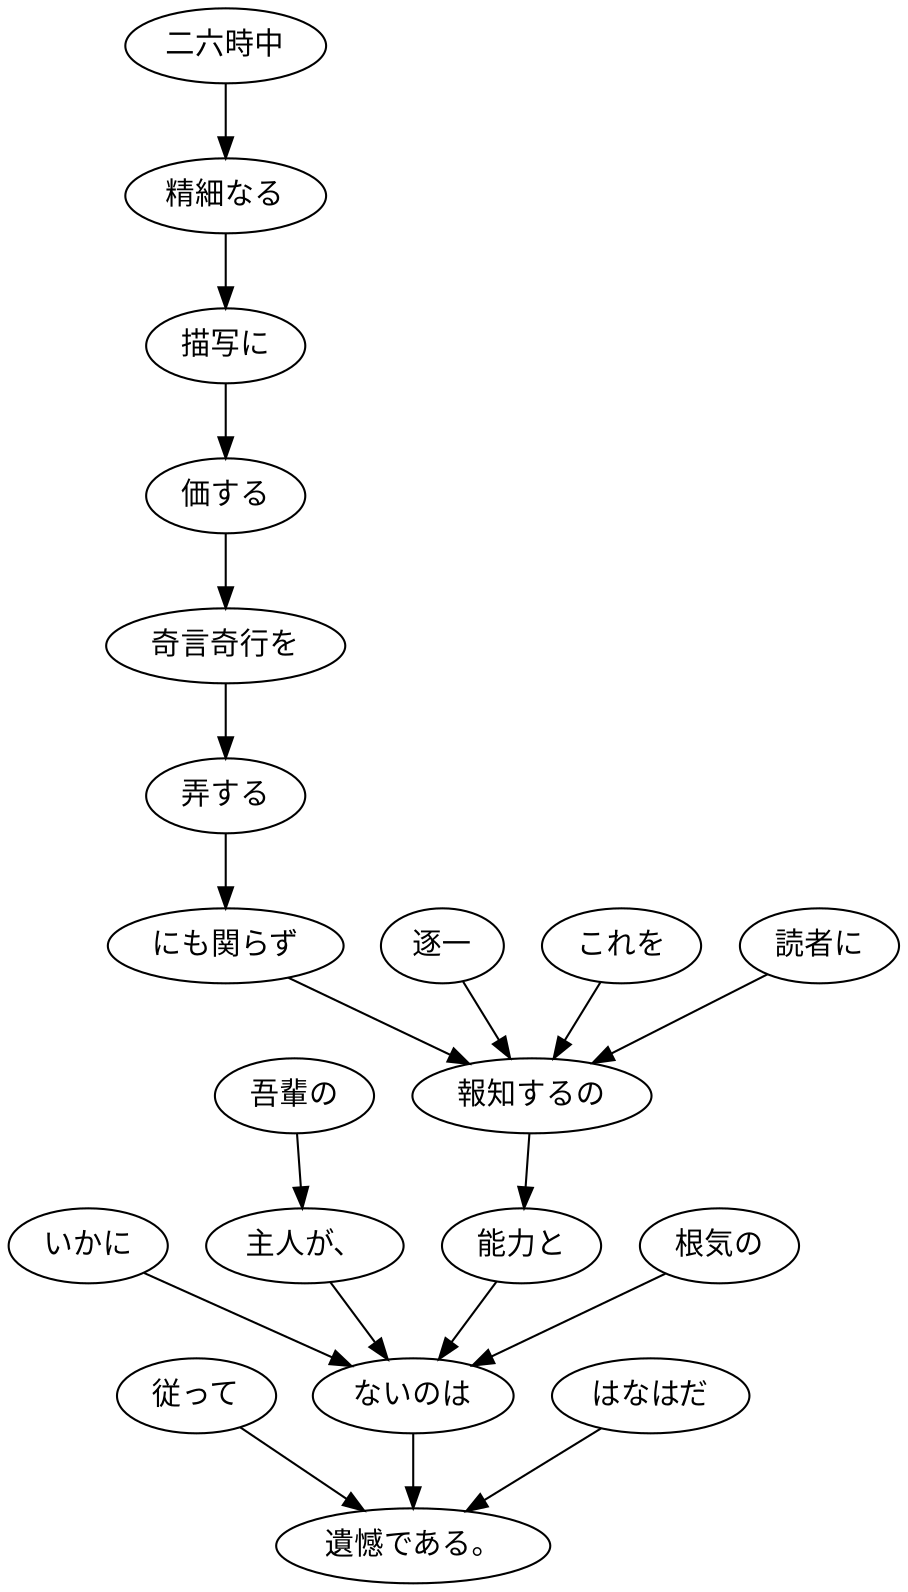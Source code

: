 digraph graph2651 {
	node0 [label="従って"];
	node1 [label="いかに"];
	node2 [label="吾輩の"];
	node3 [label="主人が、"];
	node4 [label="二六時中"];
	node5 [label="精細なる"];
	node6 [label="描写に"];
	node7 [label="価する"];
	node8 [label="奇言奇行を"];
	node9 [label="弄する"];
	node10 [label="にも関らず"];
	node11 [label="逐一"];
	node12 [label="これを"];
	node13 [label="読者に"];
	node14 [label="報知するの"];
	node15 [label="能力と"];
	node16 [label="根気の"];
	node17 [label="ないのは"];
	node18 [label="はなはだ"];
	node19 [label="遺憾である。"];
	node0 -> node19;
	node1 -> node17;
	node2 -> node3;
	node3 -> node17;
	node4 -> node5;
	node5 -> node6;
	node6 -> node7;
	node7 -> node8;
	node8 -> node9;
	node9 -> node10;
	node10 -> node14;
	node11 -> node14;
	node12 -> node14;
	node13 -> node14;
	node14 -> node15;
	node15 -> node17;
	node16 -> node17;
	node17 -> node19;
	node18 -> node19;
}
